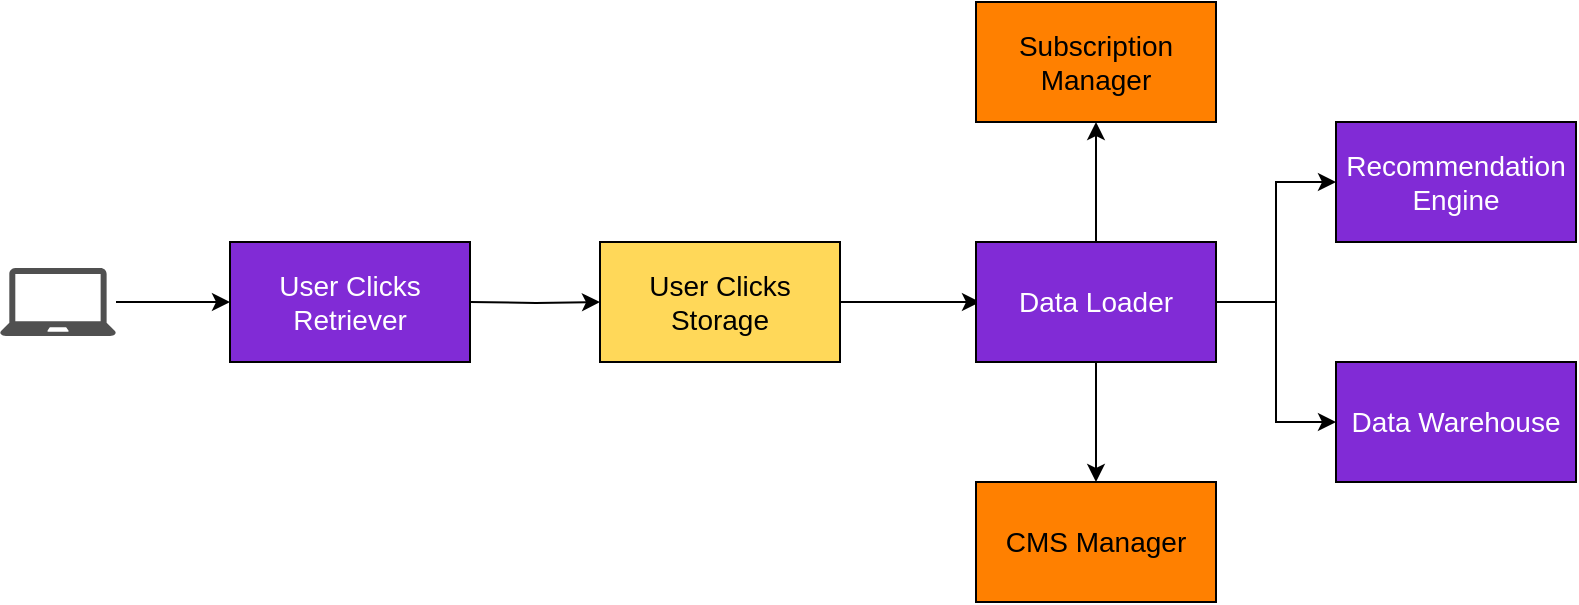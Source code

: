 <mxfile version="21.6.1" type="github">
  <diagram name="Page-1" id="VjMCwNSxrgK5S_cIAwly">
    <mxGraphModel dx="1345" dy="736" grid="1" gridSize="10" guides="1" tooltips="1" connect="1" arrows="1" fold="1" page="1" pageScale="1" pageWidth="850" pageHeight="1100" math="0" shadow="0">
      <root>
        <mxCell id="0" />
        <mxCell id="1" parent="0" />
        <mxCell id="wFbLZNj1poOO6xzd1dtZ-2" value="&lt;font style=&quot;font-size: 14px;&quot; color=&quot;#ffffff&quot;&gt;Data Warehouse&lt;/font&gt;" style="rounded=0;whiteSpace=wrap;html=1;fillColor=#812BD6;" parent="1" vertex="1">
          <mxGeometry x="700" y="420" width="120" height="60" as="geometry" />
        </mxCell>
        <mxCell id="wFbLZNj1poOO6xzd1dtZ-3" value="" style="edgeStyle=orthogonalEdgeStyle;rounded=0;orthogonalLoop=1;jettySize=auto;html=1;entryX=0;entryY=0.5;entryDx=0;entryDy=0;" parent="1" source="wFbLZNj1poOO6xzd1dtZ-4" edge="1">
          <mxGeometry relative="1" as="geometry">
            <mxPoint x="522.0" y="390" as="targetPoint" />
          </mxGeometry>
        </mxCell>
        <mxCell id="wFbLZNj1poOO6xzd1dtZ-4" value="&lt;font style=&quot;font-size: 14px;&quot;&gt;User Clicks Storage&lt;/font&gt;" style="rounded=0;whiteSpace=wrap;html=1;fillColor=#FFD859;" parent="1" vertex="1">
          <mxGeometry x="332" y="360" width="120" height="60" as="geometry" />
        </mxCell>
        <mxCell id="wFbLZNj1poOO6xzd1dtZ-5" value="" style="edgeStyle=orthogonalEdgeStyle;rounded=0;orthogonalLoop=1;jettySize=auto;html=1;" parent="1" target="wFbLZNj1poOO6xzd1dtZ-4" edge="1">
          <mxGeometry relative="1" as="geometry">
            <mxPoint x="267" y="390" as="sourcePoint" />
          </mxGeometry>
        </mxCell>
        <mxCell id="dfF2IJIV8kwNKOct0x7i-8" value="" style="edgeStyle=orthogonalEdgeStyle;rounded=0;orthogonalLoop=1;jettySize=auto;html=1;" parent="1" source="dfF2IJIV8kwNKOct0x7i-5" edge="1">
          <mxGeometry relative="1" as="geometry">
            <mxPoint x="147" y="390" as="targetPoint" />
          </mxGeometry>
        </mxCell>
        <mxCell id="dfF2IJIV8kwNKOct0x7i-5" value="" style="sketch=0;pointerEvents=1;shadow=0;dashed=0;html=1;strokeColor=none;fillColor=#505050;labelPosition=center;verticalLabelPosition=bottom;verticalAlign=top;outlineConnect=0;align=center;shape=mxgraph.office.devices.laptop;" parent="1" vertex="1">
          <mxGeometry x="32" y="373" width="58" height="34" as="geometry" />
        </mxCell>
        <mxCell id="lcTgvIFYha8aoersE19k-1" value="&lt;font color=&quot;#ffffff&quot; style=&quot;font-size: 14px;&quot;&gt;User Clicks Retriever&lt;/font&gt;" style="rounded=0;whiteSpace=wrap;html=1;fillColor=#812BD6;" vertex="1" parent="1">
          <mxGeometry x="147" y="360" width="120" height="60" as="geometry" />
        </mxCell>
        <mxCell id="lcTgvIFYha8aoersE19k-22" value="" style="edgeStyle=orthogonalEdgeStyle;rounded=0;orthogonalLoop=1;jettySize=auto;html=1;" edge="1" parent="1" source="lcTgvIFYha8aoersE19k-9" target="lcTgvIFYha8aoersE19k-21">
          <mxGeometry relative="1" as="geometry" />
        </mxCell>
        <mxCell id="lcTgvIFYha8aoersE19k-23" value="" style="edgeStyle=orthogonalEdgeStyle;rounded=0;orthogonalLoop=1;jettySize=auto;html=1;" edge="1" parent="1" source="lcTgvIFYha8aoersE19k-9" target="lcTgvIFYha8aoersE19k-19">
          <mxGeometry relative="1" as="geometry" />
        </mxCell>
        <mxCell id="lcTgvIFYha8aoersE19k-26" style="edgeStyle=orthogonalEdgeStyle;rounded=0;orthogonalLoop=1;jettySize=auto;html=1;" edge="1" parent="1" source="lcTgvIFYha8aoersE19k-9" target="lcTgvIFYha8aoersE19k-10">
          <mxGeometry relative="1" as="geometry" />
        </mxCell>
        <mxCell id="lcTgvIFYha8aoersE19k-27" style="edgeStyle=orthogonalEdgeStyle;rounded=0;orthogonalLoop=1;jettySize=auto;html=1;entryX=0;entryY=0.5;entryDx=0;entryDy=0;" edge="1" parent="1" source="lcTgvIFYha8aoersE19k-9" target="wFbLZNj1poOO6xzd1dtZ-2">
          <mxGeometry relative="1" as="geometry" />
        </mxCell>
        <mxCell id="lcTgvIFYha8aoersE19k-9" value="&lt;font style=&quot;font-size: 14px;&quot; color=&quot;#ffffff&quot;&gt;Data Loader&lt;/font&gt;" style="rounded=0;whiteSpace=wrap;html=1;fillColor=#812BD6;" vertex="1" parent="1">
          <mxGeometry x="520" y="360" width="120" height="60" as="geometry" />
        </mxCell>
        <mxCell id="lcTgvIFYha8aoersE19k-10" value="&lt;font style=&quot;font-size: 14px;&quot; color=&quot;#ffffff&quot;&gt;Recommendation Engine&lt;/font&gt;" style="rounded=0;whiteSpace=wrap;html=1;fillColor=#812BD6;" vertex="1" parent="1">
          <mxGeometry x="700" y="300" width="120" height="60" as="geometry" />
        </mxCell>
        <mxCell id="lcTgvIFYha8aoersE19k-19" value="&lt;font style=&quot;font-size: 14px;&quot;&gt;Subscription Manager&lt;/font&gt;" style="rounded=0;whiteSpace=wrap;html=1;fillColor=#FF8000;" vertex="1" parent="1">
          <mxGeometry x="520" y="240" width="120" height="60" as="geometry" />
        </mxCell>
        <mxCell id="lcTgvIFYha8aoersE19k-21" value="&lt;font style=&quot;font-size: 14px;&quot;&gt;CMS Manager&lt;/font&gt;" style="rounded=0;whiteSpace=wrap;html=1;fillColor=#FF8000;" vertex="1" parent="1">
          <mxGeometry x="520" y="480" width="120" height="60" as="geometry" />
        </mxCell>
      </root>
    </mxGraphModel>
  </diagram>
</mxfile>
